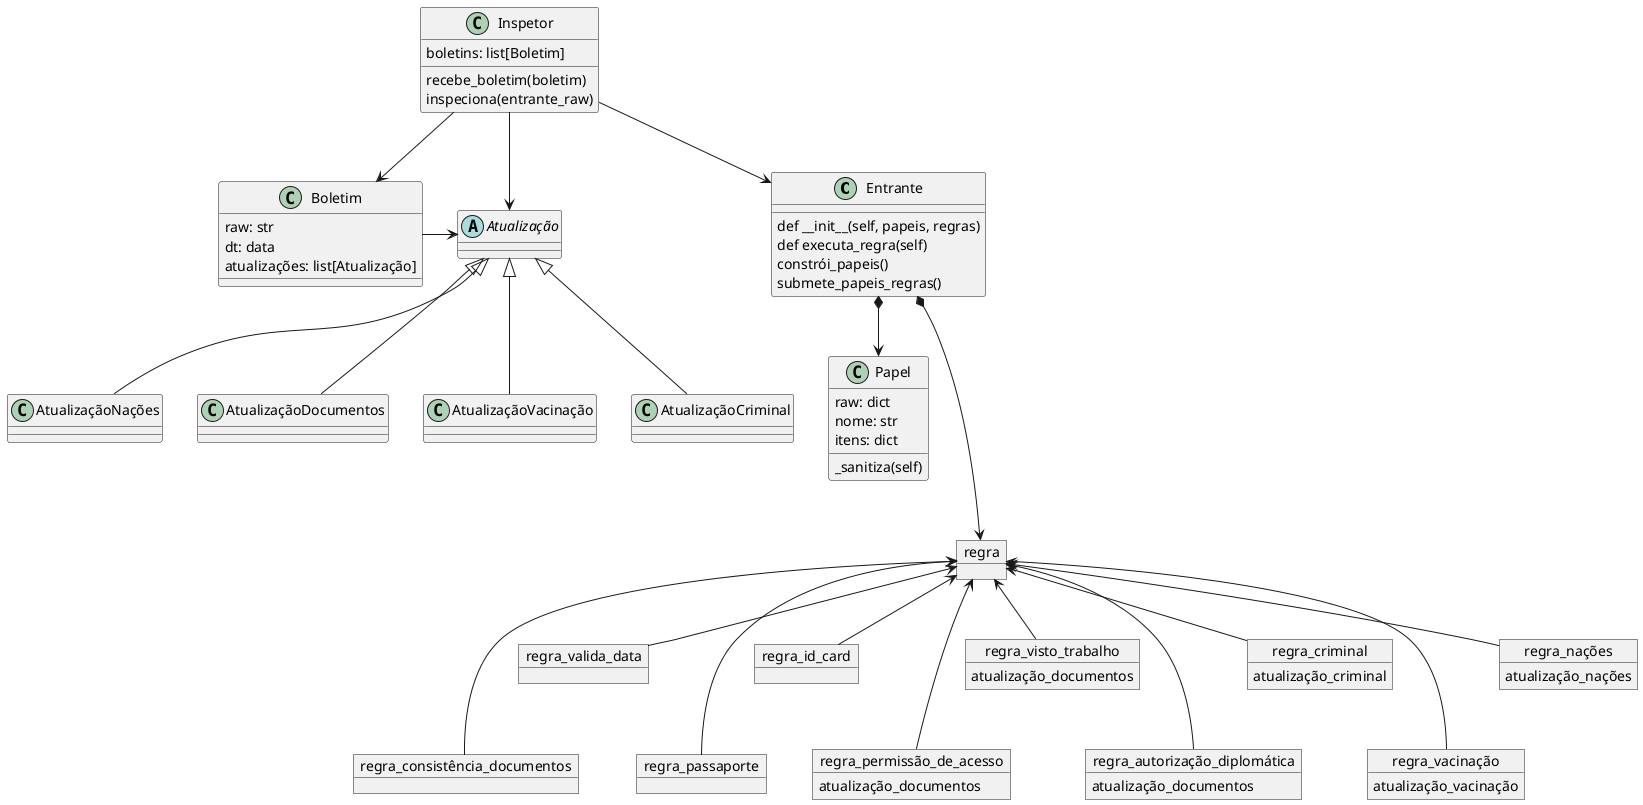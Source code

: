 @startuml

class Entrante{
    def __init__(self, papeis, regras)
    def executa_regra(self)
    constrói_papeis()
    submete_papeis_regras()
}

class Papel{
    raw: dict
    nome: str
    itens: dict
    _sanitiza(self)
}

class Boletim{
    raw: str
    dt: data
    atualizações: list[Atualização]
}

class Inspetor{
    boletins: list[Boletim]
    recebe_boletim(boletim)
    inspeciona(entrante_raw)
}

object regra
object regra_consistência_documentos
object regra_valida_data
object regra_passaporte
object regra_id_card
object regra_permissão_de_acesso{
    atualização_documentos
}
object regra_visto_trabalho{
    atualização_documentos
}
object regra_autorização_diplomática{
    atualização_documentos
}
object regra_criminal{
    atualização_criminal
}
object regra_vacinação{
    atualização_vacinação
}
object regra_nações{
    atualização_nações
}

abstract Atualização
class AtualizaçãoNações
class AtualizaçãoDocumentos
class AtualizaçãoVacinação
class AtualizaçãoCriminal

regra <--- regra_consistência_documentos
regra <-- regra_valida_data
regra <--- regra_passaporte
regra <-- regra_id_card
regra <--- regra_permissão_de_acesso
regra <-- regra_visto_trabalho
regra <--- regra_autorização_diplomática
regra <-- regra_criminal
regra <--- regra_vacinação
regra <-- regra_nações

Inspetor --> Entrante
Inspetor --> Boletim
Inspetor --> Atualização

Entrante *---> regra
Entrante *--> Papel

Atualização <|-- AtualizaçãoNações
Atualização <|-- AtualizaçãoDocumentos
Atualização <|-- AtualizaçãoVacinação
Atualização <|-- AtualizaçãoCriminal

Boletim -> Atualização
@enduml